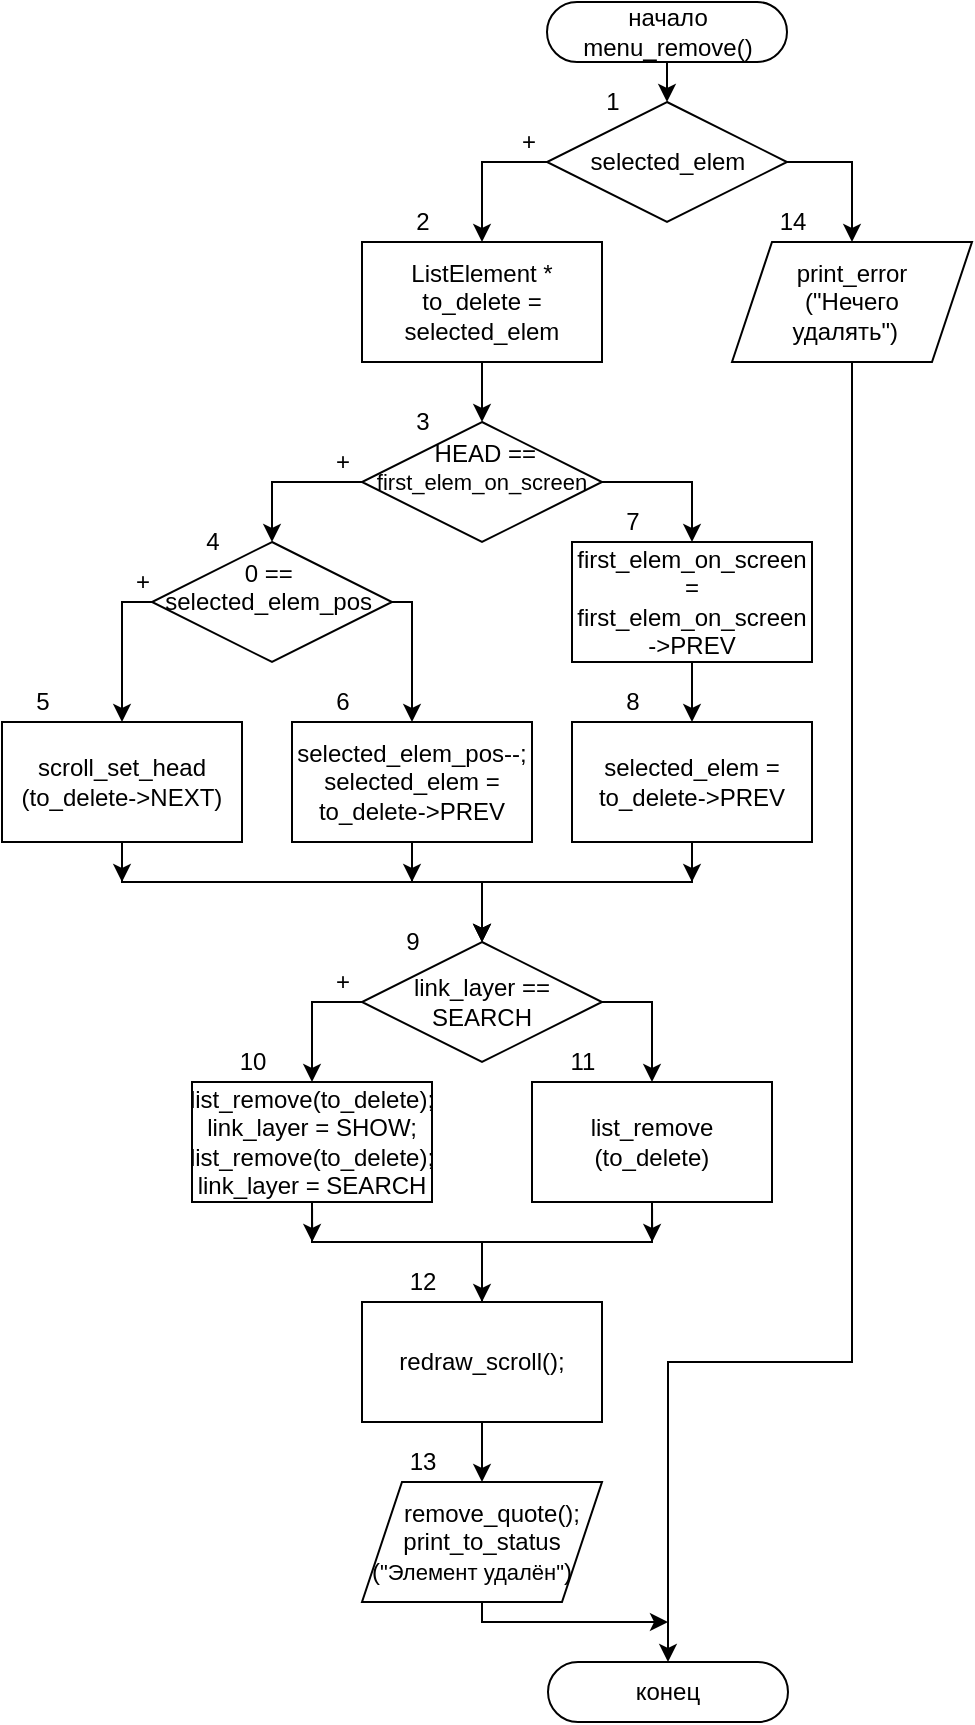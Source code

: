 <mxfile compressed="false" version="14.4.3" type="device">
  <diagram id="uBbau7ussQgPSl02ERnx" name="Page-1">
    <mxGraphModel dx="1062" dy="1364" grid="1" gridSize="10" guides="1" tooltips="1" connect="1" arrows="1" fold="1" page="1" pageScale="1" pageWidth="850" pageHeight="1100" math="0" shadow="0">
      <root>
        <mxCell id="0" />
        <mxCell id="1" parent="0" />
        <mxCell id="567" value="начало&lt;br&gt;menu_remove()" style="rounded=1;whiteSpace=wrap;html=1;arcSize=50;" parent="1" vertex="1">
          <mxGeometry x="282.5" y="10" width="120" height="30" as="geometry" />
        </mxCell>
        <mxCell id="568" value="конец" style="rounded=1;whiteSpace=wrap;html=1;arcSize=50;" parent="1" vertex="1">
          <mxGeometry x="283" y="840" width="120" height="30" as="geometry" />
        </mxCell>
        <mxCell id="566" value="&lt;font style=&quot;font-size: 12px&quot;&gt;selected_elem&lt;/font&gt;" style="rhombus;whiteSpace=wrap;html=1;rounded=0;" parent="1" vertex="1">
          <mxGeometry x="282.5" y="60" width="120" height="60" as="geometry" />
        </mxCell>
        <mxCell id="KXnwny_04ISFHfAiwX2J-593" style="edgeStyle=orthogonalEdgeStyle;rounded=0;orthogonalLoop=1;jettySize=auto;html=1;exitX=0.5;exitY=1;exitDx=0;exitDy=0;" parent="1" source="564" edge="1">
          <mxGeometry relative="1" as="geometry">
            <mxPoint x="343" y="820" as="targetPoint" />
            <mxPoint x="252" y="810" as="sourcePoint" />
            <Array as="points">
              <mxPoint x="250" y="820" />
            </Array>
          </mxGeometry>
        </mxCell>
        <mxCell id="564" value="&amp;nbsp; &amp;nbsp;remove_quote();&lt;br&gt;print_to_status&lt;br&gt;(&lt;font style=&quot;font-size: 11px&quot;&gt;&quot;&lt;/font&gt;&lt;font style=&quot;font-size: 11px&quot;&gt;Элемент удалён&lt;/font&gt;&lt;font style=&quot;font-size: 11px&quot;&gt;&quot;&lt;/font&gt;)&amp;nbsp; &amp;nbsp;" style="shape=parallelogram;perimeter=parallelogramPerimeter;whiteSpace=wrap;html=1;fixedSize=1;fontFamily=Helvetica;fontSize=12;fontColor=#000000;align=center;strokeColor=#000000;fillColor=#ffffff;" parent="1" vertex="1">
          <mxGeometry x="190" y="750" width="120" height="60" as="geometry" />
        </mxCell>
        <mxCell id="563" value="link_layer == SEARCH" style="rhombus;whiteSpace=wrap;html=1;rounded=0;" parent="1" vertex="1">
          <mxGeometry x="190" y="480" width="120" height="60" as="geometry" />
        </mxCell>
        <mxCell id="v560W1vFTQUP3TKsqxQj-599" style="edgeStyle=orthogonalEdgeStyle;rounded=0;orthogonalLoop=1;jettySize=auto;html=1;exitX=0.5;exitY=1;exitDx=0;exitDy=0;" edge="1" parent="1" source="561">
          <mxGeometry relative="1" as="geometry">
            <mxPoint x="165.095" y="630" as="targetPoint" />
          </mxGeometry>
        </mxCell>
        <mxCell id="561" value="list_remove(to_delete);&lt;br&gt;link_layer = SHOW;&lt;br&gt;list_remove(to_delete);&lt;br&gt;link_layer = SEARCH" style="rounded=0;whiteSpace=wrap;html=1;" parent="1" vertex="1">
          <mxGeometry x="105" y="550" width="120" height="60" as="geometry" />
        </mxCell>
        <mxCell id="570" style="edgeStyle=orthogonalEdgeStyle;rounded=0;orthogonalLoop=1;jettySize=auto;html=1;exitX=0.5;exitY=1;exitDx=0;exitDy=0;entryX=0.5;entryY=0;entryDx=0;entryDy=0;" parent="1" source="561" target="564" edge="1">
          <mxGeometry relative="1" as="geometry">
            <Array as="points">
              <mxPoint x="165" y="630" />
              <mxPoint x="250" y="630" />
            </Array>
          </mxGeometry>
        </mxCell>
        <mxCell id="v560W1vFTQUP3TKsqxQj-600" style="edgeStyle=orthogonalEdgeStyle;rounded=0;orthogonalLoop=1;jettySize=auto;html=1;exitX=0.5;exitY=1;exitDx=0;exitDy=0;" edge="1" parent="1" source="562">
          <mxGeometry relative="1" as="geometry">
            <mxPoint x="335.095" y="630" as="targetPoint" />
          </mxGeometry>
        </mxCell>
        <mxCell id="562" value="list_remove&lt;br&gt;(to_delete)" style="rounded=0;whiteSpace=wrap;html=1;" parent="1" vertex="1">
          <mxGeometry x="275" y="550" width="120" height="60" as="geometry" />
        </mxCell>
        <mxCell id="572" style="edgeStyle=orthogonalEdgeStyle;rounded=0;orthogonalLoop=1;jettySize=auto;html=1;exitX=0;exitY=0.5;exitDx=0;exitDy=0;entryX=0.5;entryY=0;entryDx=0;entryDy=0;" parent="1" source="563" target="561" edge="1">
          <mxGeometry relative="1" as="geometry">
            <Array as="points">
              <mxPoint x="165" y="510" />
            </Array>
          </mxGeometry>
        </mxCell>
        <mxCell id="573" style="edgeStyle=orthogonalEdgeStyle;rounded=0;orthogonalLoop=1;jettySize=auto;html=1;exitX=1;exitY=0.5;exitDx=0;exitDy=0;entryX=0.5;entryY=0;entryDx=0;entryDy=0;" parent="1" source="563" target="562" edge="1">
          <mxGeometry relative="1" as="geometry">
            <Array as="points">
              <mxPoint x="335" y="510" />
            </Array>
          </mxGeometry>
        </mxCell>
        <mxCell id="560" value="&amp;nbsp;HEAD ==&lt;br&gt;&lt;font&gt;&lt;font style=&quot;font-size: 11px&quot;&gt;first_elem_on_screen&lt;/font&gt;&lt;br&gt;&lt;br&gt;&lt;/font&gt;" style="rhombus;whiteSpace=wrap;html=1;rounded=0;" parent="1" vertex="1">
          <mxGeometry x="190" y="220" width="120" height="60" as="geometry" />
        </mxCell>
        <mxCell id="558" value="0 ==&amp;nbsp;&lt;br&gt;selected_elem_pos&amp;nbsp;&lt;br&gt;&amp;nbsp;" style="rhombus;whiteSpace=wrap;html=1;rounded=0;" parent="1" vertex="1">
          <mxGeometry x="85" y="280" width="120" height="60" as="geometry" />
        </mxCell>
        <mxCell id="KXnwny_04ISFHfAiwX2J-588" style="edgeStyle=orthogonalEdgeStyle;rounded=0;orthogonalLoop=1;jettySize=auto;html=1;exitX=0.5;exitY=1;exitDx=0;exitDy=0;" parent="1" source="556" edge="1">
          <mxGeometry relative="1" as="geometry">
            <mxPoint x="70" y="450" as="targetPoint" />
          </mxGeometry>
        </mxCell>
        <mxCell id="556" value="scroll_set_head&lt;br&gt;(to_delete-&amp;gt;NEXT)" style="rounded=0;whiteSpace=wrap;html=1;" parent="1" vertex="1">
          <mxGeometry x="10" y="370" width="120" height="60" as="geometry" />
        </mxCell>
        <mxCell id="574" style="edgeStyle=orthogonalEdgeStyle;rounded=0;orthogonalLoop=1;jettySize=auto;html=1;exitX=0.5;exitY=1;exitDx=0;exitDy=0;entryX=0.5;entryY=0;entryDx=0;entryDy=0;" parent="1" source="556" target="563" edge="1">
          <mxGeometry relative="1" as="geometry">
            <Array as="points">
              <mxPoint x="70" y="450" />
              <mxPoint x="250" y="450" />
            </Array>
          </mxGeometry>
        </mxCell>
        <mxCell id="KXnwny_04ISFHfAiwX2J-589" style="edgeStyle=orthogonalEdgeStyle;rounded=0;orthogonalLoop=1;jettySize=auto;html=1;exitX=0.5;exitY=1;exitDx=0;exitDy=0;" parent="1" source="557" edge="1">
          <mxGeometry relative="1" as="geometry">
            <mxPoint x="215" y="450" as="targetPoint" />
          </mxGeometry>
        </mxCell>
        <mxCell id="557" value="selected_elem_pos--;&lt;br&gt;selected_elem = to_delete-&amp;gt;PREV" style="rounded=0;whiteSpace=wrap;html=1;" parent="1" vertex="1">
          <mxGeometry x="155" y="370" width="120" height="60" as="geometry" />
        </mxCell>
        <mxCell id="575" style="edgeStyle=orthogonalEdgeStyle;rounded=0;orthogonalLoop=1;jettySize=auto;html=1;exitX=0.5;exitY=1;exitDx=0;exitDy=0;entryX=0.5;entryY=0;entryDx=0;entryDy=0;" parent="1" source="557" target="563" edge="1">
          <mxGeometry relative="1" as="geometry">
            <Array as="points">
              <mxPoint x="215" y="450" />
              <mxPoint x="250" y="450" />
            </Array>
          </mxGeometry>
        </mxCell>
        <mxCell id="576" style="edgeStyle=orthogonalEdgeStyle;rounded=0;orthogonalLoop=1;jettySize=auto;html=1;exitX=0;exitY=0.5;exitDx=0;exitDy=0;entryX=0.5;entryY=0;entryDx=0;entryDy=0;" parent="1" source="558" target="556" edge="1">
          <mxGeometry relative="1" as="geometry">
            <Array as="points">
              <mxPoint x="70" y="310" />
            </Array>
          </mxGeometry>
        </mxCell>
        <mxCell id="577" style="edgeStyle=orthogonalEdgeStyle;rounded=0;orthogonalLoop=1;jettySize=auto;html=1;exitX=1;exitY=0.5;exitDx=0;exitDy=0;entryX=0.5;entryY=0;entryDx=0;entryDy=0;" parent="1" source="558" target="557" edge="1">
          <mxGeometry relative="1" as="geometry">
            <Array as="points">
              <mxPoint x="215" y="310" />
            </Array>
          </mxGeometry>
        </mxCell>
        <mxCell id="KXnwny_04ISFHfAiwX2J-586" style="edgeStyle=orthogonalEdgeStyle;rounded=0;orthogonalLoop=1;jettySize=auto;html=1;exitX=0.5;exitY=1;exitDx=0;exitDy=0;entryX=0.5;entryY=0;entryDx=0;entryDy=0;" parent="1" source="559" target="KXnwny_04ISFHfAiwX2J-585" edge="1">
          <mxGeometry relative="1" as="geometry" />
        </mxCell>
        <mxCell id="559" value="first_elem_on_screen = first_elem_on_screen&lt;br&gt;-&amp;gt;PREV" style="rounded=0;whiteSpace=wrap;html=1;" parent="1" vertex="1">
          <mxGeometry x="295" y="280" width="120" height="60" as="geometry" />
        </mxCell>
        <mxCell id="579" style="edgeStyle=orthogonalEdgeStyle;rounded=0;orthogonalLoop=1;jettySize=auto;html=1;exitX=0;exitY=0.5;exitDx=0;exitDy=0;entryX=0.5;entryY=0;entryDx=0;entryDy=0;" parent="1" source="560" target="558" edge="1">
          <mxGeometry relative="1" as="geometry">
            <mxPoint x="198" y="250" as="sourcePoint" />
          </mxGeometry>
        </mxCell>
        <mxCell id="580" style="edgeStyle=orthogonalEdgeStyle;rounded=0;orthogonalLoop=1;jettySize=auto;html=1;exitX=1;exitY=0.5;exitDx=0;exitDy=0;entryX=0.5;entryY=0;entryDx=0;entryDy=0;" parent="1" source="560" target="559" edge="1">
          <mxGeometry relative="1" as="geometry" />
        </mxCell>
        <mxCell id="555" value="ListElement * to_delete = selected_elem" style="rounded=0;whiteSpace=wrap;html=1;" parent="1" vertex="1">
          <mxGeometry x="190" y="130" width="120" height="60" as="geometry" />
        </mxCell>
        <mxCell id="581" style="edgeStyle=orthogonalEdgeStyle;rounded=0;orthogonalLoop=1;jettySize=auto;html=1;exitX=0.5;exitY=1;exitDx=0;exitDy=0;entryX=0.5;entryY=0;entryDx=0;entryDy=0;" parent="1" source="555" target="560" edge="1">
          <mxGeometry relative="1" as="geometry" />
        </mxCell>
        <mxCell id="565" value="print_error&lt;br&gt;(&quot;Нечего&lt;br&gt;удалять&quot;)&amp;nbsp;&amp;nbsp;" style="shape=parallelogram;perimeter=parallelogramPerimeter;whiteSpace=wrap;html=1;fixedSize=1;fontFamily=Helvetica;fontSize=12;fontColor=#000000;align=center;strokeColor=#000000;fillColor=#ffffff;" parent="1" vertex="1">
          <mxGeometry x="375" y="130" width="120" height="60" as="geometry" />
        </mxCell>
        <mxCell id="582" style="edgeStyle=orthogonalEdgeStyle;rounded=0;orthogonalLoop=1;jettySize=auto;html=1;exitX=0.5;exitY=1;exitDx=0;exitDy=0;entryX=0.5;entryY=0;entryDx=0;entryDy=0;" parent="1" source="565" target="568" edge="1">
          <mxGeometry relative="1" as="geometry">
            <Array as="points">
              <mxPoint x="435" y="690" />
              <mxPoint x="343" y="690" />
            </Array>
          </mxGeometry>
        </mxCell>
        <mxCell id="583" style="edgeStyle=orthogonalEdgeStyle;rounded=0;orthogonalLoop=1;jettySize=auto;html=1;exitX=0;exitY=0.5;exitDx=0;exitDy=0;entryX=0.5;entryY=0;entryDx=0;entryDy=0;" parent="1" source="566" target="555" edge="1">
          <mxGeometry relative="1" as="geometry" />
        </mxCell>
        <mxCell id="584" style="edgeStyle=orthogonalEdgeStyle;rounded=0;orthogonalLoop=1;jettySize=auto;html=1;exitX=1;exitY=0.5;exitDx=0;exitDy=0;entryX=0.5;entryY=0;entryDx=0;entryDy=0;" parent="1" source="566" target="565" edge="1">
          <mxGeometry relative="1" as="geometry" />
        </mxCell>
        <mxCell id="585" style="edgeStyle=orthogonalEdgeStyle;rounded=0;orthogonalLoop=1;jettySize=auto;html=1;exitX=0.5;exitY=1;exitDx=0;exitDy=0;entryX=0.5;entryY=0;entryDx=0;entryDy=0;" parent="1" source="567" target="566" edge="1">
          <mxGeometry relative="1" as="geometry" />
        </mxCell>
        <mxCell id="KXnwny_04ISFHfAiwX2J-587" style="edgeStyle=orthogonalEdgeStyle;rounded=0;orthogonalLoop=1;jettySize=auto;html=1;exitX=0.5;exitY=1;exitDx=0;exitDy=0;entryX=0.5;entryY=0;entryDx=0;entryDy=0;" parent="1" source="KXnwny_04ISFHfAiwX2J-585" target="563" edge="1">
          <mxGeometry relative="1" as="geometry">
            <Array as="points">
              <mxPoint x="355" y="450" />
              <mxPoint x="250" y="450" />
            </Array>
          </mxGeometry>
        </mxCell>
        <mxCell id="KXnwny_04ISFHfAiwX2J-590" style="edgeStyle=orthogonalEdgeStyle;rounded=0;orthogonalLoop=1;jettySize=auto;html=1;exitX=0.5;exitY=1;exitDx=0;exitDy=0;" parent="1" source="KXnwny_04ISFHfAiwX2J-585" edge="1">
          <mxGeometry relative="1" as="geometry">
            <mxPoint x="355" y="450" as="targetPoint" />
            <Array as="points">
              <mxPoint x="355" y="440" />
              <mxPoint x="355" y="440" />
            </Array>
          </mxGeometry>
        </mxCell>
        <mxCell id="KXnwny_04ISFHfAiwX2J-585" value="selected_elem = to_delete-&amp;gt;PREV" style="rounded=0;whiteSpace=wrap;html=1;" parent="1" vertex="1">
          <mxGeometry x="295" y="370" width="120" height="60" as="geometry" />
        </mxCell>
        <mxCell id="KXnwny_04ISFHfAiwX2J-591" value="redraw_scroll();" style="rounded=0;whiteSpace=wrap;html=1;" parent="1" vertex="1">
          <mxGeometry x="190" y="660" width="120" height="60" as="geometry" />
        </mxCell>
        <mxCell id="KXnwny_04ISFHfAiwX2J-592" style="edgeStyle=orthogonalEdgeStyle;rounded=0;orthogonalLoop=1;jettySize=auto;html=1;exitX=0.5;exitY=1;exitDx=0;exitDy=0;entryX=0.5;entryY=0;entryDx=0;entryDy=0;" parent="1" source="562" target="KXnwny_04ISFHfAiwX2J-591" edge="1">
          <mxGeometry relative="1" as="geometry">
            <Array as="points">
              <mxPoint x="335" y="630" />
              <mxPoint x="250" y="630" />
            </Array>
            <mxPoint x="320" y="620" as="sourcePoint" />
            <mxPoint x="250" y="760" as="targetPoint" />
          </mxGeometry>
        </mxCell>
        <mxCell id="KXnwny_04ISFHfAiwX2J-609" value="+" style="text;html=1;align=center;verticalAlign=middle;resizable=0;points=[];autosize=1;" parent="1" vertex="1">
          <mxGeometry x="263" y="70" width="20" height="20" as="geometry" />
        </mxCell>
        <mxCell id="KXnwny_04ISFHfAiwX2J-610" value="+" style="text;html=1;align=center;verticalAlign=middle;resizable=0;points=[];autosize=1;" parent="1" vertex="1">
          <mxGeometry x="170" y="230" width="20" height="20" as="geometry" />
        </mxCell>
        <mxCell id="v560W1vFTQUP3TKsqxQj-589" value="1" style="text;html=1;align=center;verticalAlign=middle;resizable=0;points=[];autosize=1;" vertex="1" parent="1">
          <mxGeometry x="305" y="50" width="20" height="20" as="geometry" />
        </mxCell>
        <mxCell id="v560W1vFTQUP3TKsqxQj-590" value="2" style="text;html=1;align=center;verticalAlign=middle;resizable=0;points=[];autosize=1;" vertex="1" parent="1">
          <mxGeometry x="210" y="110" width="20" height="20" as="geometry" />
        </mxCell>
        <mxCell id="v560W1vFTQUP3TKsqxQj-591" value="3" style="text;html=1;align=center;verticalAlign=middle;resizable=0;points=[];autosize=1;" vertex="1" parent="1">
          <mxGeometry x="210" y="210" width="20" height="20" as="geometry" />
        </mxCell>
        <mxCell id="v560W1vFTQUP3TKsqxQj-592" value="4" style="text;html=1;align=center;verticalAlign=middle;resizable=0;points=[];autosize=1;" vertex="1" parent="1">
          <mxGeometry x="105" y="270" width="20" height="20" as="geometry" />
        </mxCell>
        <mxCell id="v560W1vFTQUP3TKsqxQj-593" value="5" style="text;html=1;align=center;verticalAlign=middle;resizable=0;points=[];autosize=1;" vertex="1" parent="1">
          <mxGeometry x="20" y="350" width="20" height="20" as="geometry" />
        </mxCell>
        <mxCell id="v560W1vFTQUP3TKsqxQj-594" value="6" style="text;html=1;align=center;verticalAlign=middle;resizable=0;points=[];autosize=1;" vertex="1" parent="1">
          <mxGeometry x="170" y="350" width="20" height="20" as="geometry" />
        </mxCell>
        <mxCell id="v560W1vFTQUP3TKsqxQj-595" value="+" style="text;html=1;align=center;verticalAlign=middle;resizable=0;points=[];autosize=1;" vertex="1" parent="1">
          <mxGeometry x="70" y="290" width="20" height="20" as="geometry" />
        </mxCell>
        <mxCell id="v560W1vFTQUP3TKsqxQj-596" value="+" style="text;html=1;align=center;verticalAlign=middle;resizable=0;points=[];autosize=1;" vertex="1" parent="1">
          <mxGeometry x="170" y="490" width="20" height="20" as="geometry" />
        </mxCell>
        <mxCell id="v560W1vFTQUP3TKsqxQj-597" value="7" style="text;html=1;align=center;verticalAlign=middle;resizable=0;points=[];autosize=1;" vertex="1" parent="1">
          <mxGeometry x="315" y="260" width="20" height="20" as="geometry" />
        </mxCell>
        <mxCell id="v560W1vFTQUP3TKsqxQj-598" value="8" style="text;html=1;align=center;verticalAlign=middle;resizable=0;points=[];autosize=1;" vertex="1" parent="1">
          <mxGeometry x="315" y="350" width="20" height="20" as="geometry" />
        </mxCell>
        <mxCell id="v560W1vFTQUP3TKsqxQj-601" value="9" style="text;html=1;align=center;verticalAlign=middle;resizable=0;points=[];autosize=1;" vertex="1" parent="1">
          <mxGeometry x="205" y="470" width="20" height="20" as="geometry" />
        </mxCell>
        <mxCell id="v560W1vFTQUP3TKsqxQj-602" value="10" style="text;html=1;align=center;verticalAlign=middle;resizable=0;points=[];autosize=1;" vertex="1" parent="1">
          <mxGeometry x="120" y="530" width="30" height="20" as="geometry" />
        </mxCell>
        <mxCell id="v560W1vFTQUP3TKsqxQj-603" value="11" style="text;html=1;align=center;verticalAlign=middle;resizable=0;points=[];autosize=1;" vertex="1" parent="1">
          <mxGeometry x="285" y="530" width="30" height="20" as="geometry" />
        </mxCell>
        <mxCell id="v560W1vFTQUP3TKsqxQj-604" value="12" style="text;html=1;align=center;verticalAlign=middle;resizable=0;points=[];autosize=1;" vertex="1" parent="1">
          <mxGeometry x="205" y="640" width="30" height="20" as="geometry" />
        </mxCell>
        <mxCell id="v560W1vFTQUP3TKsqxQj-605" value="13" style="text;html=1;align=center;verticalAlign=middle;resizable=0;points=[];autosize=1;" vertex="1" parent="1">
          <mxGeometry x="205" y="730" width="30" height="20" as="geometry" />
        </mxCell>
        <mxCell id="v560W1vFTQUP3TKsqxQj-606" value="14" style="text;html=1;align=center;verticalAlign=middle;resizable=0;points=[];autosize=1;" vertex="1" parent="1">
          <mxGeometry x="390" y="110" width="30" height="20" as="geometry" />
        </mxCell>
      </root>
    </mxGraphModel>
  </diagram>
</mxfile>
